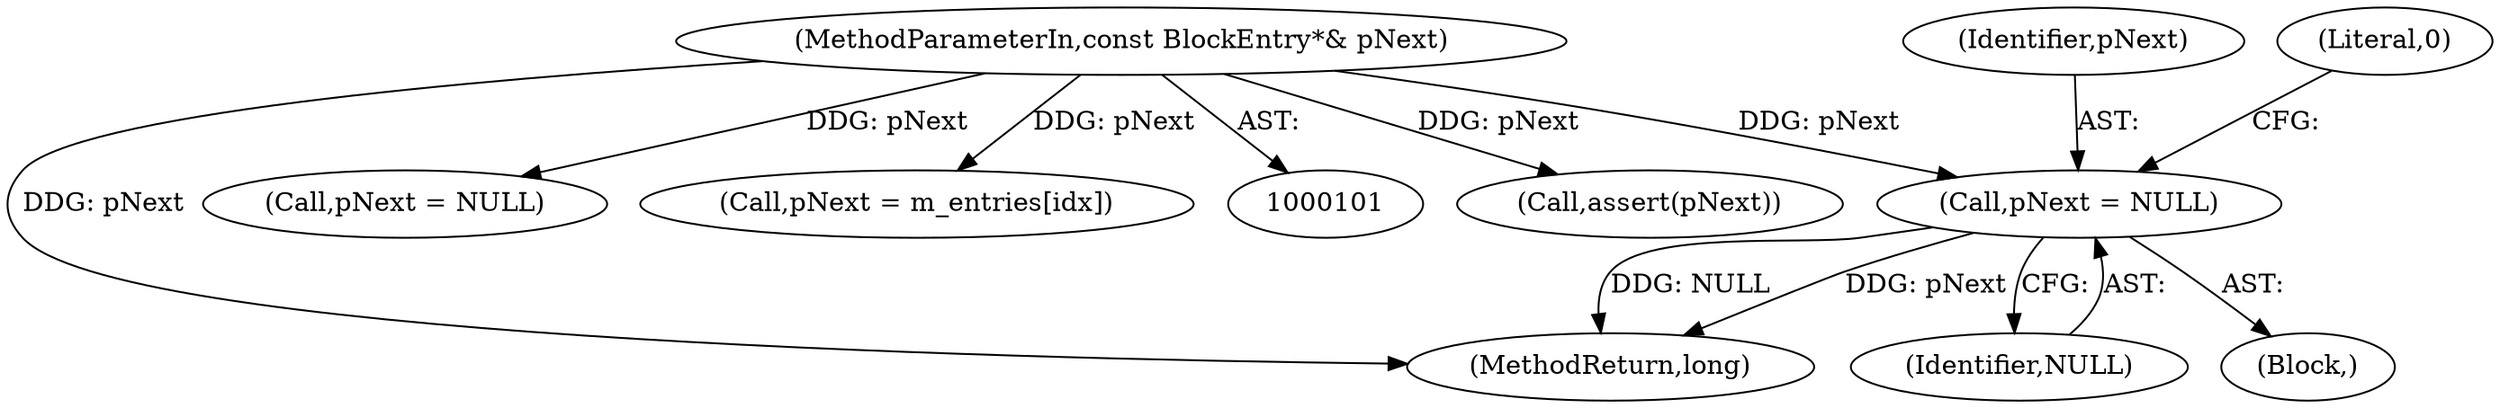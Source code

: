 digraph "1_Android_04839626ed859623901ebd3a5fd483982186b59d_107@pointer" {
"1000159" [label="(Call,pNext = NULL)"];
"1000103" [label="(MethodParameterIn,const BlockEntry*& pNext)"];
"1000180" [label="(Call,assert(pNext))"];
"1000184" [label="(MethodReturn,long)"];
"1000159" [label="(Call,pNext = NULL)"];
"1000103" [label="(MethodParameterIn,const BlockEntry*& pNext)"];
"1000160" [label="(Identifier,pNext)"];
"1000149" [label="(Call,pNext = NULL)"];
"1000175" [label="(Call,pNext = m_entries[idx])"];
"1000161" [label="(Identifier,NULL)"];
"1000158" [label="(Block,)"];
"1000163" [label="(Literal,0)"];
"1000159" -> "1000158"  [label="AST: "];
"1000159" -> "1000161"  [label="CFG: "];
"1000160" -> "1000159"  [label="AST: "];
"1000161" -> "1000159"  [label="AST: "];
"1000163" -> "1000159"  [label="CFG: "];
"1000159" -> "1000184"  [label="DDG: pNext"];
"1000159" -> "1000184"  [label="DDG: NULL"];
"1000103" -> "1000159"  [label="DDG: pNext"];
"1000103" -> "1000101"  [label="AST: "];
"1000103" -> "1000184"  [label="DDG: pNext"];
"1000103" -> "1000149"  [label="DDG: pNext"];
"1000103" -> "1000175"  [label="DDG: pNext"];
"1000103" -> "1000180"  [label="DDG: pNext"];
}

